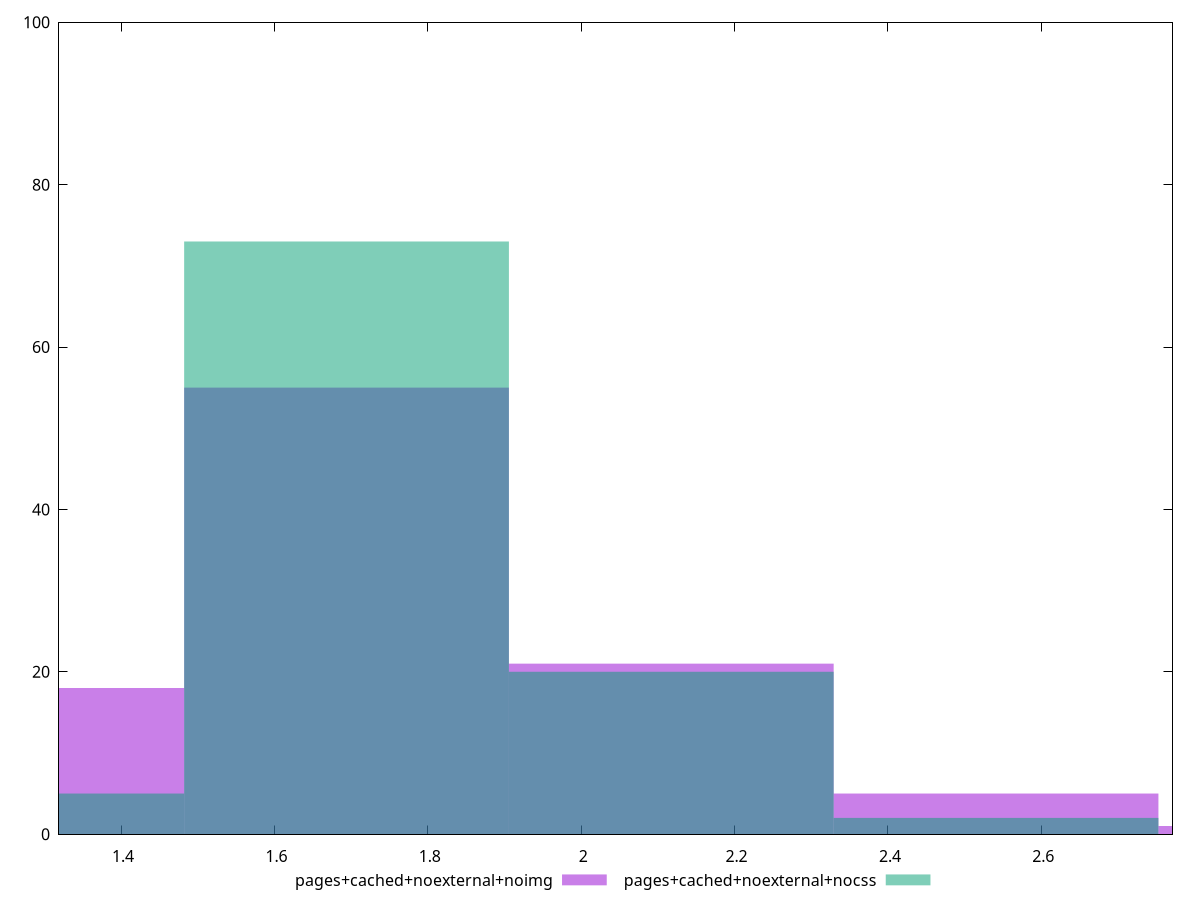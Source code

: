 reset

$pagesCachedNoexternalNoimg <<EOF
1.2704519264495016 18
2.117419877415836 21
1.6939359019326687 55
2.540903852899003 5
2.9643878283821703 1
EOF

$pagesCachedNoexternalNocss <<EOF
1.6939359019326687 73
2.117419877415836 20
2.540903852899003 2
1.2704519264495016 5
EOF

set key outside below
set boxwidth 0.4234839754831672
set xrange [1.319:2.7710000000000004]
set yrange [0:100]
set style fill transparent solid 0.5 noborder
set terminal svg size 640, 500 enhanced background rgb 'white'
set output "report_00007_2020-12-11T15:55:29.892Z/server-response-time/comparison/histogram/8_vs_9.svg"

plot $pagesCachedNoexternalNoimg title "pages+cached+noexternal+noimg" with boxes, \
     $pagesCachedNoexternalNocss title "pages+cached+noexternal+nocss" with boxes

reset
